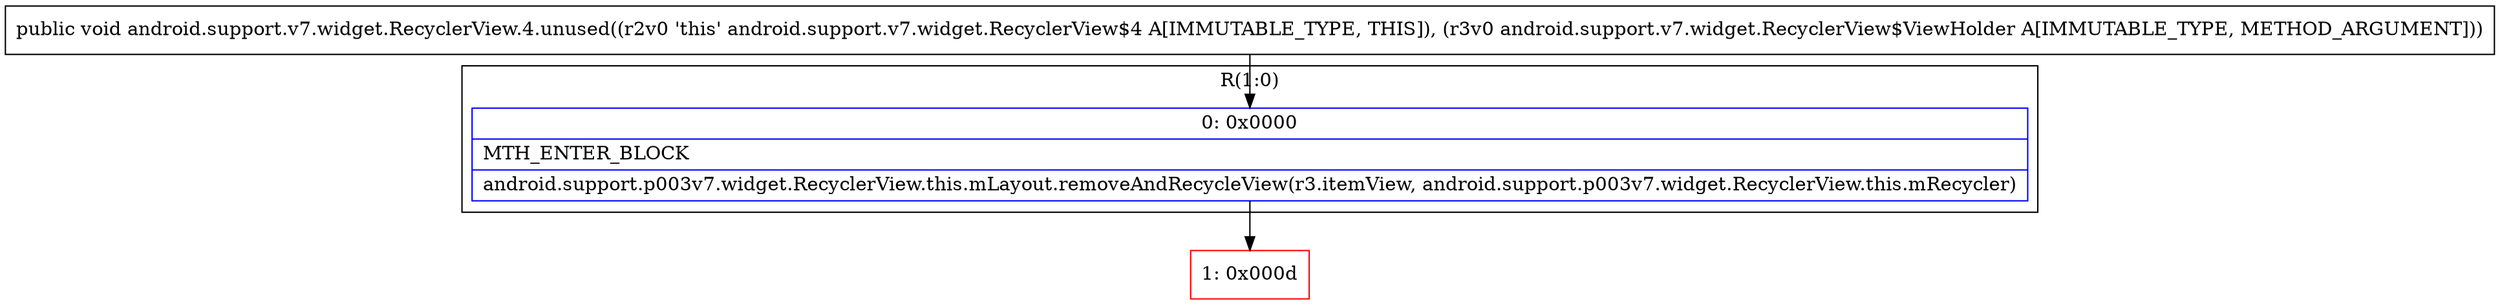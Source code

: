 digraph "CFG forandroid.support.v7.widget.RecyclerView.4.unused(Landroid\/support\/v7\/widget\/RecyclerView$ViewHolder;)V" {
subgraph cluster_Region_1097568479 {
label = "R(1:0)";
node [shape=record,color=blue];
Node_0 [shape=record,label="{0\:\ 0x0000|MTH_ENTER_BLOCK\l|android.support.p003v7.widget.RecyclerView.this.mLayout.removeAndRecycleView(r3.itemView, android.support.p003v7.widget.RecyclerView.this.mRecycler)\l}"];
}
Node_1 [shape=record,color=red,label="{1\:\ 0x000d}"];
MethodNode[shape=record,label="{public void android.support.v7.widget.RecyclerView.4.unused((r2v0 'this' android.support.v7.widget.RecyclerView$4 A[IMMUTABLE_TYPE, THIS]), (r3v0 android.support.v7.widget.RecyclerView$ViewHolder A[IMMUTABLE_TYPE, METHOD_ARGUMENT])) }"];
MethodNode -> Node_0;
Node_0 -> Node_1;
}

